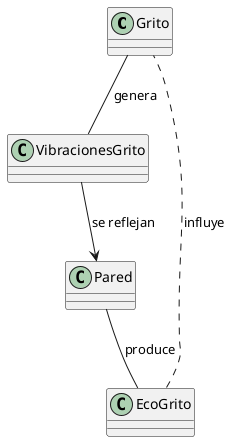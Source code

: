 @startuml EcoObjetos
Grito -- VibracionesGrito : genera
VibracionesGrito --> Pared : se reflejan
Pared -- EcoGrito : produce
EcoGrito .. Grito : influye
@enduml